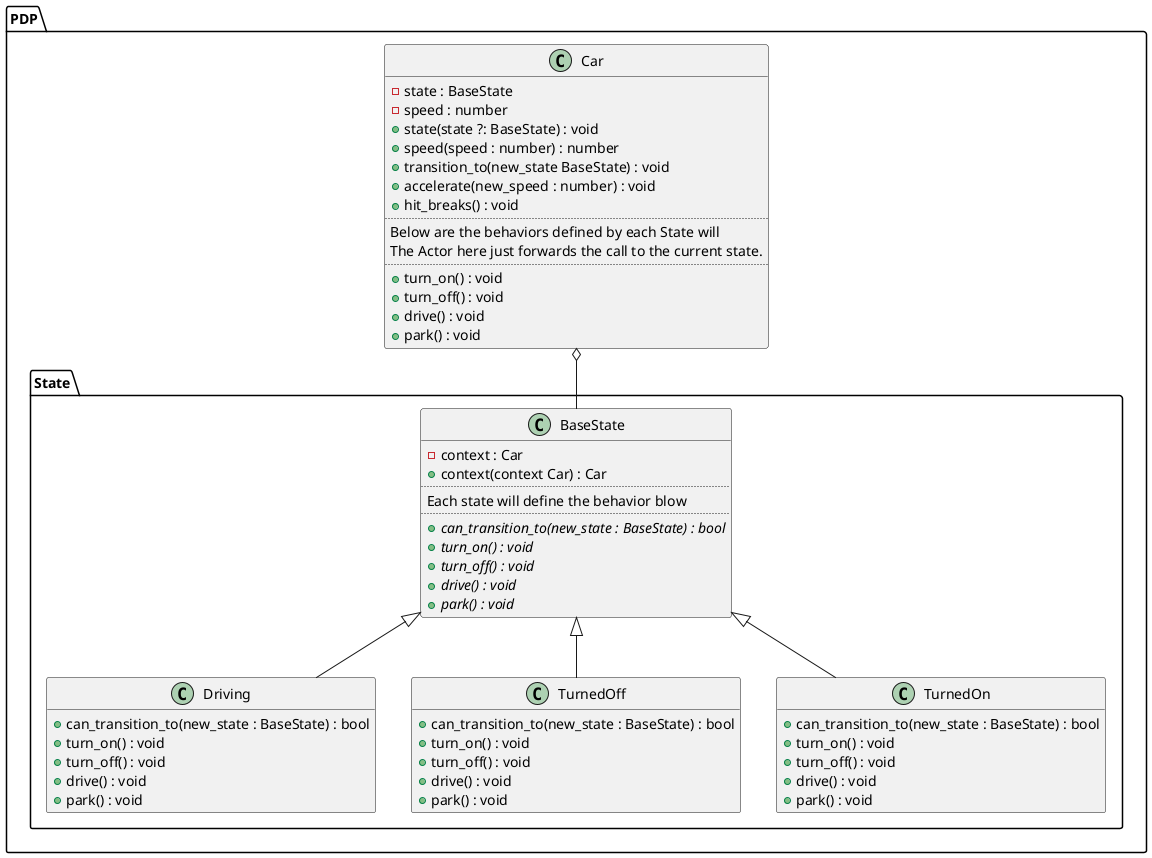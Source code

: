 @startuml
hide empty members
namespace PDP {
  Car o-- State.BaseState

  State.BaseState <|-- State.Driving
  State.BaseState <|-- State.TurnedOff
  State.BaseState <|-- State.TurnedOn

  class Car {
    {field} -state : BaseState
    {field} -speed : number
    {method} +state(state ?: BaseState) : void
    {method} +speed(speed : number) : number
    {method} +transition_to(new_state BaseState) : void
    {method} +accelerate(new_speed : number) : void
    {method} +hit_breaks() : void
    ..
    Below are the behaviors defined by each State will
    The Actor here just forwards the call to the current state.
    ..
    {method} +turn_on() : void
    {method} +turn_off() : void
    {method} +drive() : void
    {method} +park() : void
  }

  namespace State {
    class BaseState {
      {field} -context : Car
      {method} +context(context Car) : Car
      ..
      Each state will define the behavior blow
      ..
      {abstract} {method} +can_transition_to(new_state : BaseState) : bool
      {abstract} {method} +turn_on() : void
      {abstract} {method} +turn_off() : void
      {abstract} {method} +drive() : void
      {abstract} {method} +park() : void
    }

    class Driving {
      {method} +can_transition_to(new_state : BaseState) : bool
      {method} +turn_on() : void
      {method} +turn_off() : void
      {method} +drive() : void
      {method} +park() : void
    }

    class TurnedOff {
      {method} +can_transition_to(new_state : BaseState) : bool
      {method} +turn_on() : void
      {method} +turn_off() : void
      {method} +drive() : void
      {method} +park() : void
    }

    class TurnedOn {
      {method} +can_transition_to(new_state : BaseState) : bool
      {method} +turn_on() : void
      {method} +turn_off() : void
      {method} +drive() : void
      {method} +park() : void
    }
  }
}
@enduml